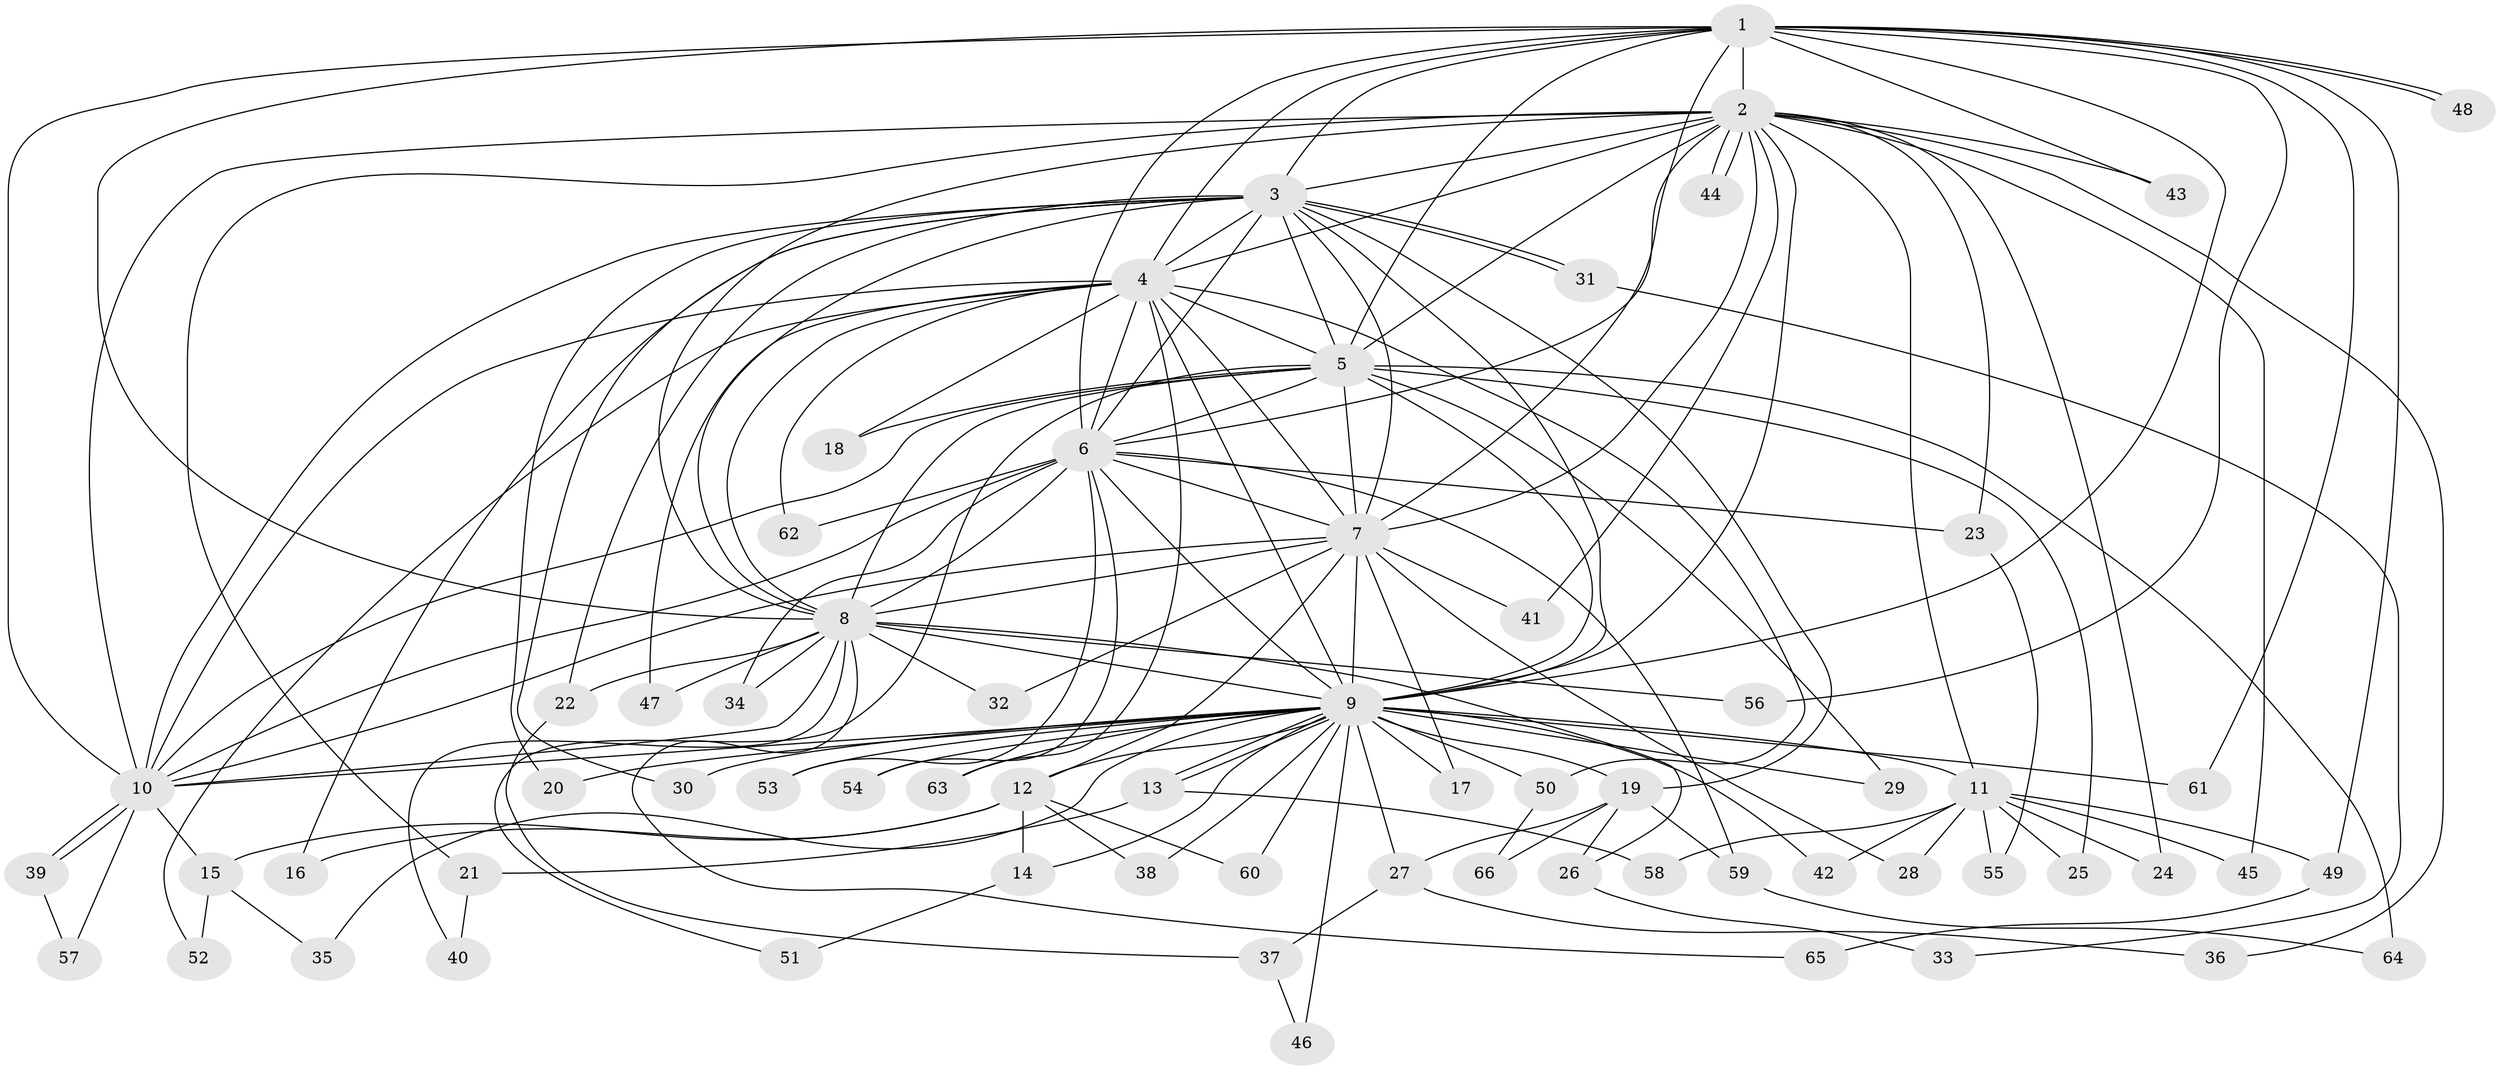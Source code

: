 // Generated by graph-tools (version 1.1) at 2025/34/03/09/25 02:34:38]
// undirected, 66 vertices, 157 edges
graph export_dot {
graph [start="1"]
  node [color=gray90,style=filled];
  1;
  2;
  3;
  4;
  5;
  6;
  7;
  8;
  9;
  10;
  11;
  12;
  13;
  14;
  15;
  16;
  17;
  18;
  19;
  20;
  21;
  22;
  23;
  24;
  25;
  26;
  27;
  28;
  29;
  30;
  31;
  32;
  33;
  34;
  35;
  36;
  37;
  38;
  39;
  40;
  41;
  42;
  43;
  44;
  45;
  46;
  47;
  48;
  49;
  50;
  51;
  52;
  53;
  54;
  55;
  56;
  57;
  58;
  59;
  60;
  61;
  62;
  63;
  64;
  65;
  66;
  1 -- 2;
  1 -- 3;
  1 -- 4;
  1 -- 5;
  1 -- 6;
  1 -- 7;
  1 -- 8;
  1 -- 9;
  1 -- 10;
  1 -- 43;
  1 -- 48;
  1 -- 48;
  1 -- 49;
  1 -- 56;
  1 -- 61;
  2 -- 3;
  2 -- 4;
  2 -- 5;
  2 -- 6;
  2 -- 7;
  2 -- 8;
  2 -- 9;
  2 -- 10;
  2 -- 11;
  2 -- 21;
  2 -- 23;
  2 -- 24;
  2 -- 36;
  2 -- 41;
  2 -- 43;
  2 -- 44;
  2 -- 44;
  2 -- 45;
  3 -- 4;
  3 -- 5;
  3 -- 6;
  3 -- 7;
  3 -- 8;
  3 -- 9;
  3 -- 10;
  3 -- 16;
  3 -- 19;
  3 -- 20;
  3 -- 22;
  3 -- 30;
  3 -- 31;
  3 -- 31;
  4 -- 5;
  4 -- 6;
  4 -- 7;
  4 -- 8;
  4 -- 9;
  4 -- 10;
  4 -- 18;
  4 -- 47;
  4 -- 50;
  4 -- 52;
  4 -- 62;
  4 -- 63;
  5 -- 6;
  5 -- 7;
  5 -- 8;
  5 -- 9;
  5 -- 10;
  5 -- 18;
  5 -- 25;
  5 -- 29;
  5 -- 51;
  5 -- 64;
  6 -- 7;
  6 -- 8;
  6 -- 9;
  6 -- 10;
  6 -- 23;
  6 -- 34;
  6 -- 53;
  6 -- 54;
  6 -- 59;
  6 -- 62;
  7 -- 8;
  7 -- 9;
  7 -- 10;
  7 -- 12;
  7 -- 17;
  7 -- 28;
  7 -- 32;
  7 -- 41;
  8 -- 9;
  8 -- 10;
  8 -- 22;
  8 -- 26;
  8 -- 32;
  8 -- 34;
  8 -- 40;
  8 -- 47;
  8 -- 56;
  8 -- 65;
  9 -- 10;
  9 -- 11;
  9 -- 12;
  9 -- 13;
  9 -- 13;
  9 -- 14;
  9 -- 17;
  9 -- 19;
  9 -- 20;
  9 -- 27;
  9 -- 29;
  9 -- 30;
  9 -- 35;
  9 -- 38;
  9 -- 42;
  9 -- 46;
  9 -- 50;
  9 -- 53;
  9 -- 54;
  9 -- 60;
  9 -- 61;
  9 -- 63;
  10 -- 15;
  10 -- 39;
  10 -- 39;
  10 -- 57;
  11 -- 24;
  11 -- 25;
  11 -- 28;
  11 -- 42;
  11 -- 45;
  11 -- 49;
  11 -- 55;
  11 -- 58;
  12 -- 14;
  12 -- 15;
  12 -- 16;
  12 -- 38;
  12 -- 60;
  13 -- 21;
  13 -- 58;
  14 -- 51;
  15 -- 35;
  15 -- 52;
  19 -- 26;
  19 -- 27;
  19 -- 59;
  19 -- 66;
  21 -- 40;
  22 -- 37;
  23 -- 55;
  26 -- 33;
  27 -- 36;
  27 -- 37;
  31 -- 33;
  37 -- 46;
  39 -- 57;
  49 -- 65;
  50 -- 66;
  59 -- 64;
}
